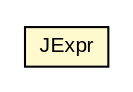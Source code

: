 #!/usr/local/bin/dot
#
# Class diagram 
# Generated by UMLGraph version 5.1 (http://www.umlgraph.org/)
#

digraph G {
	edge [fontname="arial",fontsize=10,labelfontname="arial",labelfontsize=10];
	node [fontname="arial",fontsize=10,shape=plaintext];
	nodesep=0.25;
	ranksep=0.5;
	// com.helger.jcodemodel.JExpr
	c4968 [label=<<table title="com.helger.jcodemodel.JExpr" border="0" cellborder="1" cellspacing="0" cellpadding="2" port="p" bgcolor="lemonChiffon" href="./JExpr.html">
		<tr><td><table border="0" cellspacing="0" cellpadding="1">
<tr><td align="center" balign="center"> JExpr </td></tr>
		</table></td></tr>
		</table>>, fontname="arial", fontcolor="black", fontsize=10.0];
}

